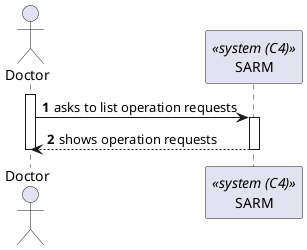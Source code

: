 @startuml process-view
autonumber

actor "Doctor" as Doctor
participant SARM as "SARM" <<system (C4)>>

activate Doctor

    Doctor -> SARM : asks to list operation requests
    
    activate SARM

        SARM --> Doctor: shows operation requests
        
    deactivate SARM

deactivate Doctor

@enduml